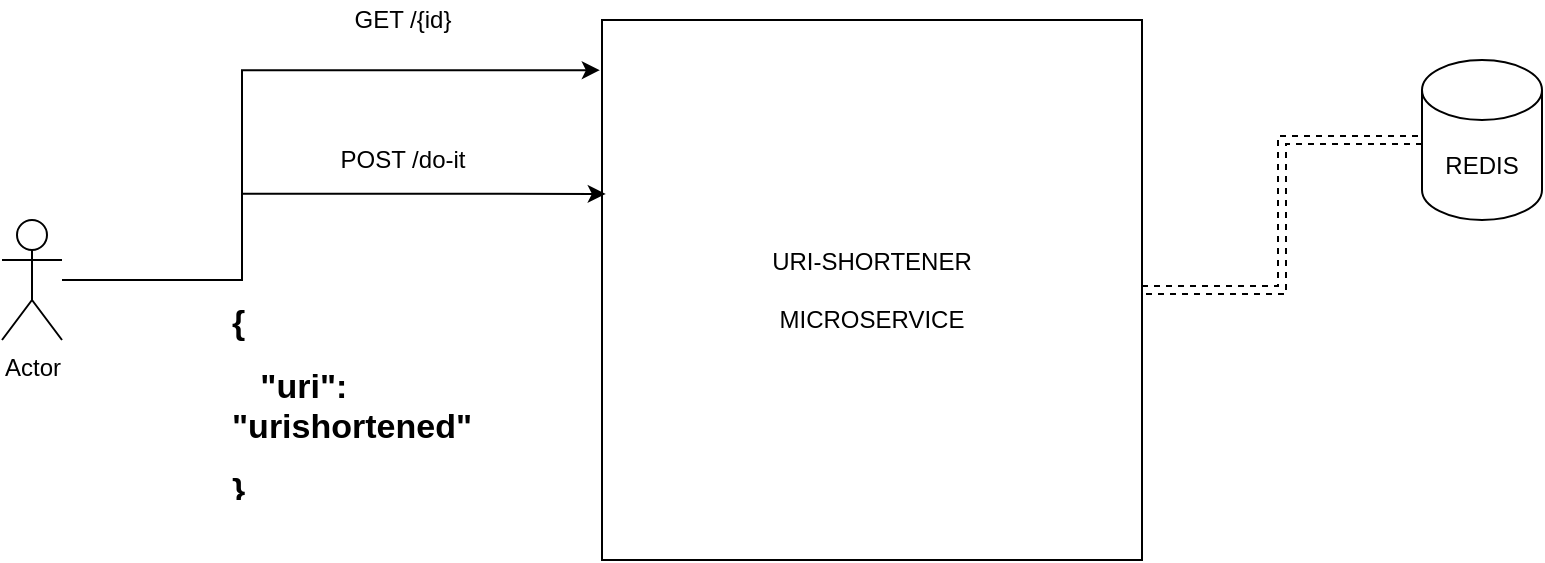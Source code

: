 <mxfile version="14.7.4" type="embed"><diagram id="z4EcsY6PdhAXduAUl1WX" name="Page-1"><mxGraphModel dx="884" dy="706" grid="1" gridSize="10" guides="1" tooltips="1" connect="1" arrows="1" fold="1" page="1" pageScale="1" pageWidth="827" pageHeight="1169" math="0" shadow="0"><root><mxCell id="0"/><mxCell id="1" parent="0"/><mxCell id="RnuTxMkqy4exYCE648mE-12" style="edgeStyle=orthogonalEdgeStyle;rounded=0;orthogonalLoop=1;jettySize=auto;html=1;dashed=1;shape=link;" parent="1" source="RnuTxMkqy4exYCE648mE-1" target="RnuTxMkqy4exYCE648mE-11" edge="1"><mxGeometry relative="1" as="geometry"/></mxCell><mxCell id="RnuTxMkqy4exYCE648mE-1" value="URI-SHORTENER&lt;br&gt;&lt;br&gt;MICROSERVICE" style="whiteSpace=wrap;html=1;aspect=fixed;" parent="1" vertex="1"><mxGeometry x="390" y="140" width="270" height="270" as="geometry"/></mxCell><mxCell id="RnuTxMkqy4exYCE648mE-8" style="edgeStyle=orthogonalEdgeStyle;rounded=0;orthogonalLoop=1;jettySize=auto;html=1;entryX=0.007;entryY=0.322;entryDx=0;entryDy=0;entryPerimeter=0;" parent="1" source="RnuTxMkqy4exYCE648mE-2" target="RnuTxMkqy4exYCE648mE-1" edge="1"><mxGeometry relative="1" as="geometry"><Array as="points"><mxPoint x="210" y="270"/><mxPoint x="210" y="227"/></Array></mxGeometry></mxCell><mxCell id="RnuTxMkqy4exYCE648mE-14" style="edgeStyle=orthogonalEdgeStyle;rounded=0;orthogonalLoop=1;jettySize=auto;html=1;entryX=-0.004;entryY=0.093;entryDx=0;entryDy=0;entryPerimeter=0;" parent="1" source="RnuTxMkqy4exYCE648mE-2" target="RnuTxMkqy4exYCE648mE-1" edge="1"><mxGeometry relative="1" as="geometry"><Array as="points"><mxPoint x="210" y="270"/><mxPoint x="210" y="165"/></Array></mxGeometry></mxCell><mxCell id="RnuTxMkqy4exYCE648mE-2" value="Actor" style="shape=umlActor;verticalLabelPosition=bottom;verticalAlign=top;html=1;outlineConnect=0;" parent="1" vertex="1"><mxGeometry x="90" y="240" width="30" height="60" as="geometry"/></mxCell><mxCell id="RnuTxMkqy4exYCE648mE-9" value="POST /do-it" style="text;html=1;align=center;verticalAlign=middle;resizable=0;points=[];autosize=1;strokeColor=none;" parent="1" vertex="1"><mxGeometry x="250" y="200" width="80" height="20" as="geometry"/></mxCell><mxCell id="RnuTxMkqy4exYCE648mE-10" value="&lt;p style=&quot;line-height: 100%&quot;&gt;&lt;/p&gt;&lt;h1 style=&quot;font-size: 17px&quot;&gt;&lt;font style=&quot;font-size: 17px&quot;&gt;{&lt;/font&gt;&lt;/h1&gt;&lt;h1 style=&quot;font-size: 17px&quot;&gt;&lt;font style=&quot;font-size: 17px&quot;&gt;&amp;nbsp; &amp;nbsp;&quot;uri&quot;: &quot;urishortened&quot;&lt;/font&gt;&lt;/h1&gt;&lt;h1 style=&quot;font-size: 17px&quot;&gt;&lt;font style=&quot;font-size: 17px&quot;&gt;}&lt;/font&gt;&lt;/h1&gt;&lt;p&gt;&lt;/p&gt;" style="text;html=1;strokeColor=none;fillColor=none;spacing=5;spacingTop=-20;whiteSpace=wrap;overflow=hidden;rounded=0;" parent="1" vertex="1"><mxGeometry x="200" y="280" width="190" height="100" as="geometry"/></mxCell><mxCell id="RnuTxMkqy4exYCE648mE-11" value="REDIS" style="shape=cylinder3;whiteSpace=wrap;html=1;boundedLbl=1;backgroundOutline=1;size=15;" parent="1" vertex="1"><mxGeometry x="800" y="160" width="60" height="80" as="geometry"/></mxCell><mxCell id="RnuTxMkqy4exYCE648mE-15" value="GET /{id}" style="text;html=1;align=center;verticalAlign=middle;resizable=0;points=[];autosize=1;strokeColor=none;" parent="1" vertex="1"><mxGeometry x="260" y="130" width="60" height="20" as="geometry"/></mxCell></root></mxGraphModel></diagram></mxfile>